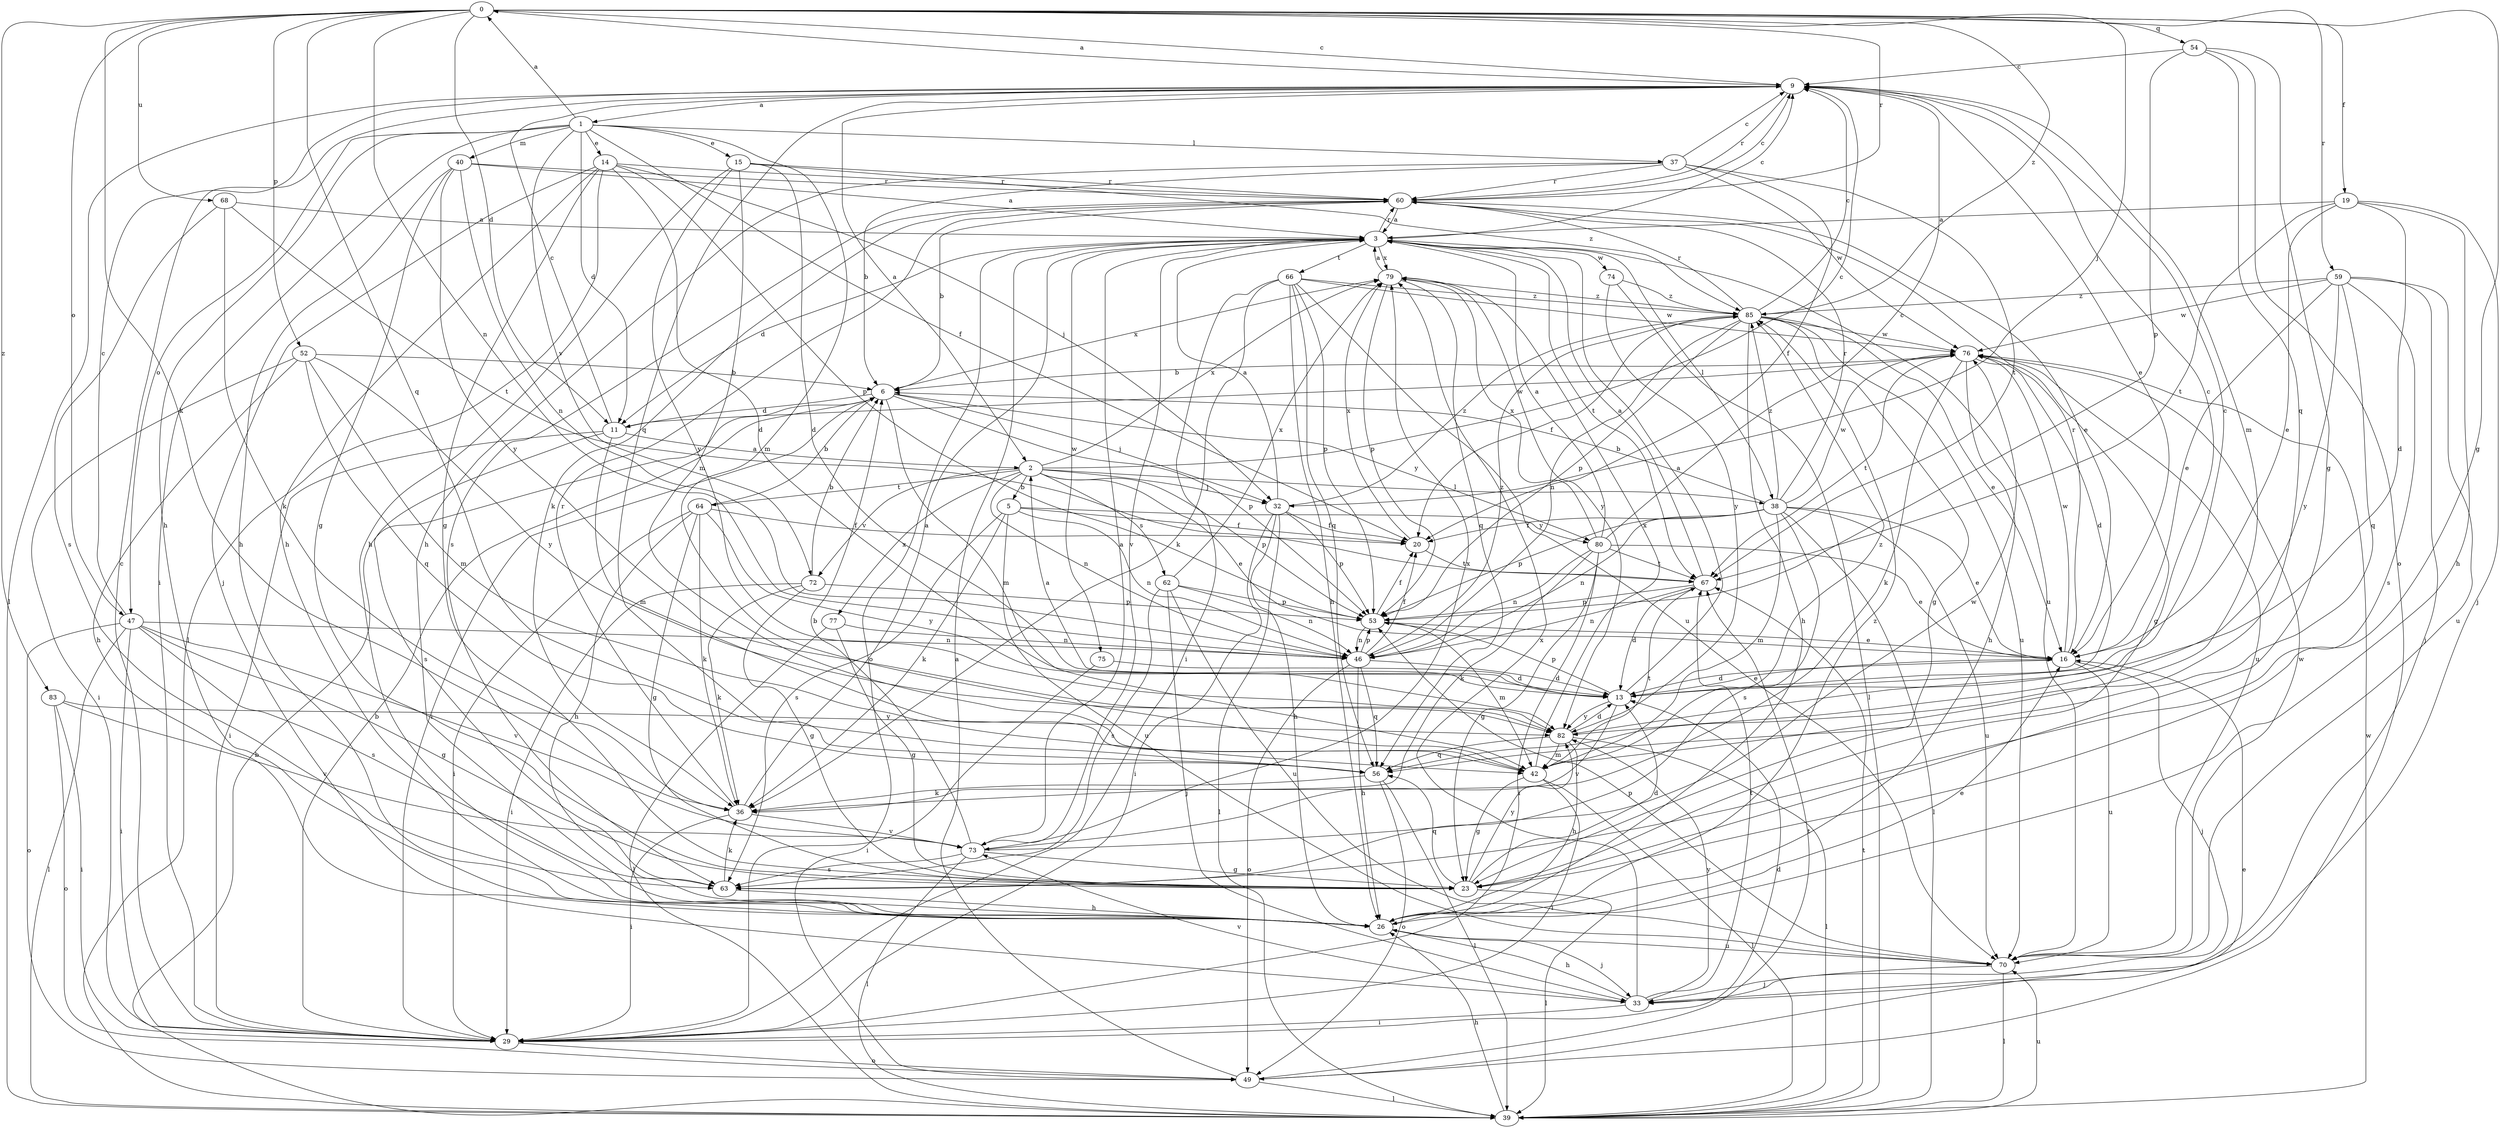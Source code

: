 strict digraph  {
0;
1;
2;
3;
5;
6;
9;
11;
13;
14;
15;
16;
19;
20;
23;
26;
29;
32;
33;
36;
37;
38;
39;
40;
42;
46;
47;
49;
52;
53;
54;
56;
59;
60;
62;
63;
64;
66;
67;
68;
70;
72;
73;
74;
75;
76;
77;
79;
80;
82;
83;
85;
0 -> 9  [label=c];
0 -> 11  [label=d];
0 -> 19  [label=f];
0 -> 23  [label=g];
0 -> 32  [label=j];
0 -> 36  [label=k];
0 -> 46  [label=n];
0 -> 47  [label=o];
0 -> 52  [label=p];
0 -> 54  [label=q];
0 -> 56  [label=q];
0 -> 59  [label=r];
0 -> 60  [label=r];
0 -> 68  [label=u];
0 -> 83  [label=z];
0 -> 85  [label=z];
1 -> 0  [label=a];
1 -> 11  [label=d];
1 -> 14  [label=e];
1 -> 15  [label=e];
1 -> 20  [label=f];
1 -> 26  [label=h];
1 -> 29  [label=i];
1 -> 37  [label=l];
1 -> 40  [label=m];
1 -> 42  [label=m];
1 -> 47  [label=o];
1 -> 72  [label=v];
2 -> 5  [label=b];
2 -> 9  [label=c];
2 -> 16  [label=e];
2 -> 32  [label=j];
2 -> 38  [label=l];
2 -> 46  [label=n];
2 -> 53  [label=p];
2 -> 62  [label=s];
2 -> 64  [label=t];
2 -> 72  [label=v];
2 -> 77  [label=x];
2 -> 79  [label=x];
3 -> 9  [label=c];
3 -> 11  [label=d];
3 -> 38  [label=l];
3 -> 49  [label=o];
3 -> 60  [label=r];
3 -> 66  [label=t];
3 -> 67  [label=t];
3 -> 70  [label=u];
3 -> 73  [label=v];
3 -> 74  [label=w];
3 -> 75  [label=w];
3 -> 79  [label=x];
5 -> 20  [label=f];
5 -> 36  [label=k];
5 -> 46  [label=n];
5 -> 63  [label=s];
5 -> 70  [label=u];
5 -> 80  [label=y];
6 -> 11  [label=d];
6 -> 29  [label=i];
6 -> 32  [label=j];
6 -> 42  [label=m];
6 -> 53  [label=p];
6 -> 79  [label=x];
6 -> 80  [label=y];
9 -> 0  [label=a];
9 -> 1  [label=a];
9 -> 2  [label=a];
9 -> 16  [label=e];
9 -> 39  [label=l];
9 -> 42  [label=m];
9 -> 56  [label=q];
9 -> 60  [label=r];
11 -> 2  [label=a];
11 -> 9  [label=c];
11 -> 29  [label=i];
11 -> 42  [label=m];
11 -> 63  [label=s];
11 -> 76  [label=w];
13 -> 2  [label=a];
13 -> 3  [label=a];
13 -> 9  [label=c];
13 -> 16  [label=e];
13 -> 53  [label=p];
13 -> 73  [label=v];
13 -> 82  [label=y];
14 -> 13  [label=d];
14 -> 23  [label=g];
14 -> 26  [label=h];
14 -> 32  [label=j];
14 -> 33  [label=j];
14 -> 39  [label=l];
14 -> 53  [label=p];
14 -> 60  [label=r];
15 -> 13  [label=d];
15 -> 26  [label=h];
15 -> 42  [label=m];
15 -> 60  [label=r];
15 -> 82  [label=y];
15 -> 85  [label=z];
16 -> 13  [label=d];
16 -> 33  [label=j];
16 -> 60  [label=r];
16 -> 70  [label=u];
16 -> 76  [label=w];
19 -> 3  [label=a];
19 -> 13  [label=d];
19 -> 16  [label=e];
19 -> 26  [label=h];
19 -> 33  [label=j];
19 -> 67  [label=t];
20 -> 67  [label=t];
20 -> 79  [label=x];
23 -> 13  [label=d];
23 -> 39  [label=l];
23 -> 56  [label=q];
23 -> 82  [label=y];
26 -> 16  [label=e];
26 -> 33  [label=j];
26 -> 70  [label=u];
26 -> 85  [label=z];
29 -> 6  [label=b];
29 -> 9  [label=c];
29 -> 13  [label=d];
29 -> 49  [label=o];
32 -> 3  [label=a];
32 -> 20  [label=f];
32 -> 26  [label=h];
32 -> 29  [label=i];
32 -> 39  [label=l];
32 -> 53  [label=p];
32 -> 85  [label=z];
33 -> 26  [label=h];
33 -> 29  [label=i];
33 -> 67  [label=t];
33 -> 73  [label=v];
33 -> 79  [label=x];
33 -> 82  [label=y];
36 -> 3  [label=a];
36 -> 29  [label=i];
36 -> 60  [label=r];
36 -> 73  [label=v];
37 -> 6  [label=b];
37 -> 9  [label=c];
37 -> 20  [label=f];
37 -> 26  [label=h];
37 -> 60  [label=r];
37 -> 67  [label=t];
37 -> 76  [label=w];
38 -> 6  [label=b];
38 -> 16  [label=e];
38 -> 20  [label=f];
38 -> 39  [label=l];
38 -> 42  [label=m];
38 -> 46  [label=n];
38 -> 53  [label=p];
38 -> 60  [label=r];
38 -> 63  [label=s];
38 -> 70  [label=u];
38 -> 76  [label=w];
38 -> 85  [label=z];
39 -> 6  [label=b];
39 -> 26  [label=h];
39 -> 67  [label=t];
39 -> 70  [label=u];
39 -> 76  [label=w];
40 -> 3  [label=a];
40 -> 23  [label=g];
40 -> 26  [label=h];
40 -> 46  [label=n];
40 -> 60  [label=r];
40 -> 82  [label=y];
42 -> 23  [label=g];
42 -> 29  [label=i];
42 -> 39  [label=l];
42 -> 67  [label=t];
42 -> 79  [label=x];
42 -> 85  [label=z];
46 -> 13  [label=d];
46 -> 20  [label=f];
46 -> 26  [label=h];
46 -> 49  [label=o];
46 -> 53  [label=p];
46 -> 56  [label=q];
46 -> 85  [label=z];
47 -> 9  [label=c];
47 -> 23  [label=g];
47 -> 29  [label=i];
47 -> 39  [label=l];
47 -> 46  [label=n];
47 -> 49  [label=o];
47 -> 63  [label=s];
47 -> 73  [label=v];
49 -> 3  [label=a];
49 -> 16  [label=e];
49 -> 39  [label=l];
49 -> 67  [label=t];
52 -> 6  [label=b];
52 -> 26  [label=h];
52 -> 29  [label=i];
52 -> 42  [label=m];
52 -> 56  [label=q];
52 -> 82  [label=y];
53 -> 16  [label=e];
53 -> 20  [label=f];
53 -> 42  [label=m];
53 -> 46  [label=n];
54 -> 9  [label=c];
54 -> 23  [label=g];
54 -> 49  [label=o];
54 -> 53  [label=p];
54 -> 56  [label=q];
56 -> 36  [label=k];
56 -> 39  [label=l];
56 -> 49  [label=o];
59 -> 16  [label=e];
59 -> 33  [label=j];
59 -> 56  [label=q];
59 -> 63  [label=s];
59 -> 70  [label=u];
59 -> 76  [label=w];
59 -> 82  [label=y];
59 -> 85  [label=z];
60 -> 3  [label=a];
60 -> 6  [label=b];
60 -> 9  [label=c];
60 -> 16  [label=e];
60 -> 36  [label=k];
60 -> 63  [label=s];
62 -> 33  [label=j];
62 -> 46  [label=n];
62 -> 53  [label=p];
62 -> 63  [label=s];
62 -> 70  [label=u];
62 -> 79  [label=x];
63 -> 26  [label=h];
63 -> 36  [label=k];
64 -> 6  [label=b];
64 -> 20  [label=f];
64 -> 23  [label=g];
64 -> 26  [label=h];
64 -> 29  [label=i];
64 -> 36  [label=k];
64 -> 82  [label=y];
66 -> 26  [label=h];
66 -> 29  [label=i];
66 -> 36  [label=k];
66 -> 53  [label=p];
66 -> 56  [label=q];
66 -> 70  [label=u];
66 -> 76  [label=w];
66 -> 85  [label=z];
67 -> 3  [label=a];
67 -> 13  [label=d];
67 -> 46  [label=n];
67 -> 53  [label=p];
68 -> 3  [label=a];
68 -> 36  [label=k];
68 -> 63  [label=s];
68 -> 67  [label=t];
70 -> 33  [label=j];
70 -> 39  [label=l];
70 -> 53  [label=p];
70 -> 76  [label=w];
72 -> 6  [label=b];
72 -> 23  [label=g];
72 -> 29  [label=i];
72 -> 36  [label=k];
72 -> 53  [label=p];
73 -> 3  [label=a];
73 -> 6  [label=b];
73 -> 23  [label=g];
73 -> 39  [label=l];
73 -> 63  [label=s];
73 -> 76  [label=w];
73 -> 79  [label=x];
74 -> 39  [label=l];
74 -> 82  [label=y];
74 -> 85  [label=z];
75 -> 13  [label=d];
75 -> 29  [label=i];
76 -> 6  [label=b];
76 -> 13  [label=d];
76 -> 23  [label=g];
76 -> 26  [label=h];
76 -> 36  [label=k];
76 -> 67  [label=t];
76 -> 70  [label=u];
77 -> 23  [label=g];
77 -> 39  [label=l];
77 -> 46  [label=n];
79 -> 3  [label=a];
79 -> 53  [label=p];
79 -> 56  [label=q];
79 -> 82  [label=y];
79 -> 85  [label=z];
80 -> 3  [label=a];
80 -> 9  [label=c];
80 -> 16  [label=e];
80 -> 23  [label=g];
80 -> 29  [label=i];
80 -> 36  [label=k];
80 -> 46  [label=n];
80 -> 67  [label=t];
80 -> 79  [label=x];
82 -> 9  [label=c];
82 -> 13  [label=d];
82 -> 26  [label=h];
82 -> 39  [label=l];
82 -> 42  [label=m];
82 -> 56  [label=q];
83 -> 29  [label=i];
83 -> 49  [label=o];
83 -> 73  [label=v];
83 -> 82  [label=y];
85 -> 9  [label=c];
85 -> 16  [label=e];
85 -> 20  [label=f];
85 -> 23  [label=g];
85 -> 26  [label=h];
85 -> 46  [label=n];
85 -> 53  [label=p];
85 -> 60  [label=r];
85 -> 70  [label=u];
85 -> 76  [label=w];
}
